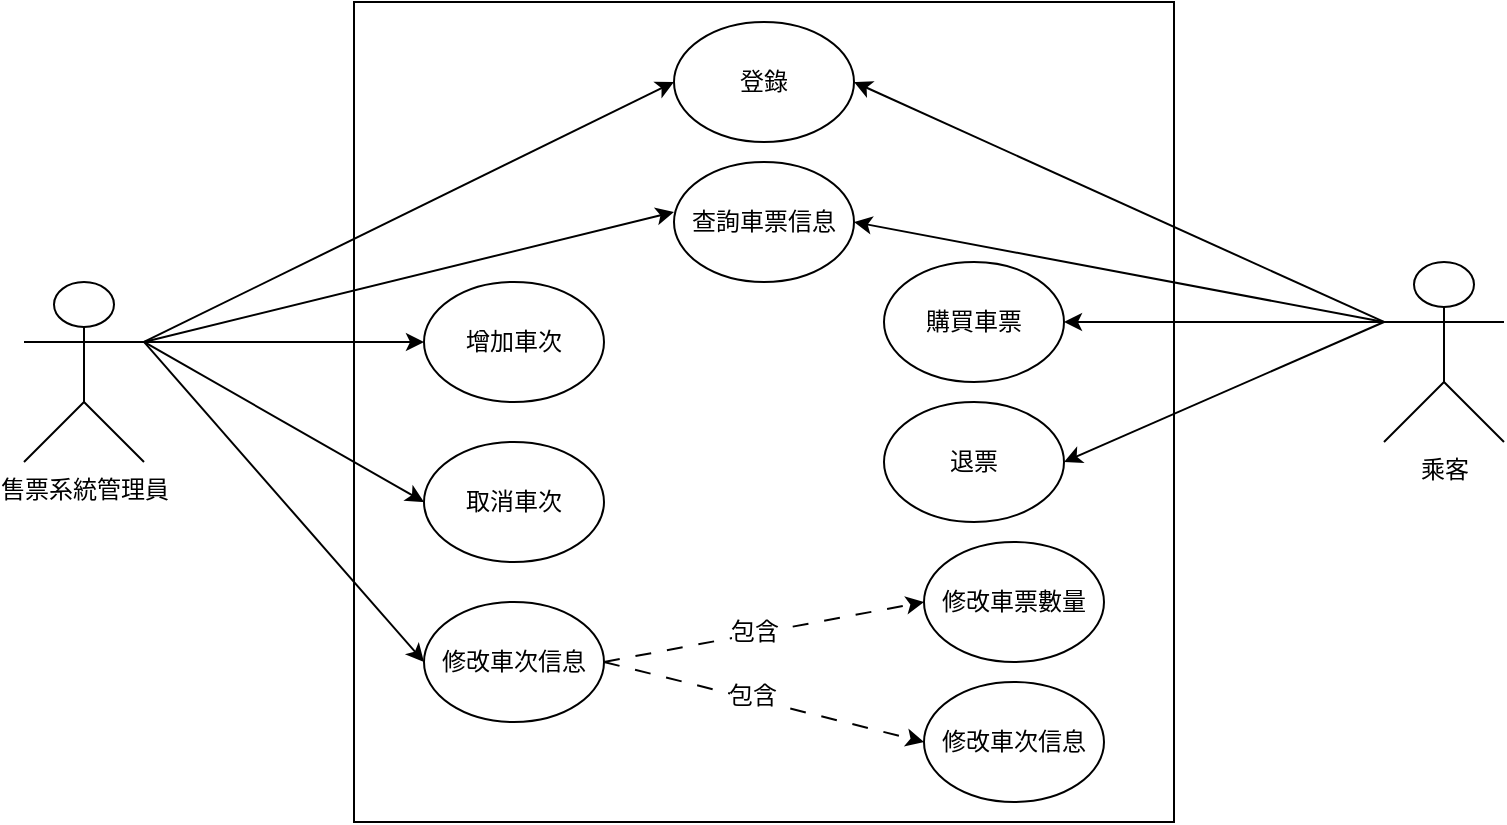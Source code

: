<mxfile version="22.1.16" type="github">
  <diagram name="第 1 页" id="gztn4_UvSU2KrBi2okDy">
    <mxGraphModel dx="1050" dy="522" grid="1" gridSize="10" guides="1" tooltips="1" connect="1" arrows="1" fold="1" page="1" pageScale="1" pageWidth="827" pageHeight="1169" math="0" shadow="0">
      <root>
        <mxCell id="0" />
        <mxCell id="1" parent="0" />
        <mxCell id="P84AbzklIG5w7HBDhzj1-2" value="" style="whiteSpace=wrap;html=1;aspect=fixed;" vertex="1" parent="1">
          <mxGeometry x="215" y="40" width="410" height="410" as="geometry" />
        </mxCell>
        <mxCell id="P84AbzklIG5w7HBDhzj1-3" value="登錄" style="ellipse;whiteSpace=wrap;html=1;" vertex="1" parent="1">
          <mxGeometry x="375" y="50" width="90" height="60" as="geometry" />
        </mxCell>
        <mxCell id="P84AbzklIG5w7HBDhzj1-4" value="查詢車票信息" style="ellipse;whiteSpace=wrap;html=1;" vertex="1" parent="1">
          <mxGeometry x="375" y="120" width="90" height="60" as="geometry" />
        </mxCell>
        <mxCell id="P84AbzklIG5w7HBDhzj1-5" value="取消車次" style="ellipse;whiteSpace=wrap;html=1;" vertex="1" parent="1">
          <mxGeometry x="250" y="260" width="90" height="60" as="geometry" />
        </mxCell>
        <mxCell id="P84AbzklIG5w7HBDhzj1-6" value="修改車次信息" style="ellipse;whiteSpace=wrap;html=1;" vertex="1" parent="1">
          <mxGeometry x="250" y="340" width="90" height="60" as="geometry" />
        </mxCell>
        <mxCell id="P84AbzklIG5w7HBDhzj1-7" value="增加車次" style="ellipse;whiteSpace=wrap;html=1;" vertex="1" parent="1">
          <mxGeometry x="250" y="180" width="90" height="60" as="geometry" />
        </mxCell>
        <mxCell id="P84AbzklIG5w7HBDhzj1-8" value="退票" style="ellipse;whiteSpace=wrap;html=1;" vertex="1" parent="1">
          <mxGeometry x="480" y="240" width="90" height="60" as="geometry" />
        </mxCell>
        <mxCell id="P84AbzklIG5w7HBDhzj1-9" value="修改車票數量" style="ellipse;whiteSpace=wrap;html=1;" vertex="1" parent="1">
          <mxGeometry x="500" y="310" width="90" height="60" as="geometry" />
        </mxCell>
        <mxCell id="P84AbzklIG5w7HBDhzj1-10" value="購買車票" style="ellipse;whiteSpace=wrap;html=1;" vertex="1" parent="1">
          <mxGeometry x="480" y="170" width="90" height="60" as="geometry" />
        </mxCell>
        <mxCell id="P84AbzklIG5w7HBDhzj1-11" value="修改車次信息" style="ellipse;whiteSpace=wrap;html=1;" vertex="1" parent="1">
          <mxGeometry x="500" y="380" width="90" height="60" as="geometry" />
        </mxCell>
        <mxCell id="P84AbzklIG5w7HBDhzj1-16" style="edgeStyle=orthogonalEdgeStyle;rounded=0;orthogonalLoop=1;jettySize=auto;html=1;exitX=1;exitY=0.333;exitDx=0;exitDy=0;exitPerimeter=0;entryX=0;entryY=0.5;entryDx=0;entryDy=0;" edge="1" parent="1" source="P84AbzklIG5w7HBDhzj1-12" target="P84AbzklIG5w7HBDhzj1-7">
          <mxGeometry relative="1" as="geometry" />
        </mxCell>
        <mxCell id="P84AbzklIG5w7HBDhzj1-12" value="售票系統管理員" style="shape=umlActor;verticalLabelPosition=bottom;verticalAlign=top;html=1;outlineConnect=0;" vertex="1" parent="1">
          <mxGeometry x="50" y="180" width="60" height="90" as="geometry" />
        </mxCell>
        <mxCell id="P84AbzklIG5w7HBDhzj1-18" style="edgeStyle=orthogonalEdgeStyle;rounded=0;orthogonalLoop=1;jettySize=auto;html=1;exitX=0;exitY=0.333;exitDx=0;exitDy=0;exitPerimeter=0;entryX=1;entryY=0.5;entryDx=0;entryDy=0;" edge="1" parent="1" source="P84AbzklIG5w7HBDhzj1-17" target="P84AbzklIG5w7HBDhzj1-10">
          <mxGeometry relative="1" as="geometry" />
        </mxCell>
        <mxCell id="P84AbzklIG5w7HBDhzj1-17" value="乘客" style="shape=umlActor;verticalLabelPosition=bottom;verticalAlign=top;html=1;outlineConnect=0;" vertex="1" parent="1">
          <mxGeometry x="730" y="170" width="60" height="90" as="geometry" />
        </mxCell>
        <mxCell id="P84AbzklIG5w7HBDhzj1-19" value="" style="endArrow=classic;html=1;rounded=0;exitX=0;exitY=0.333;exitDx=0;exitDy=0;exitPerimeter=0;" edge="1" parent="1" source="P84AbzklIG5w7HBDhzj1-17">
          <mxGeometry width="50" height="50" relative="1" as="geometry">
            <mxPoint x="720" y="200" as="sourcePoint" />
            <mxPoint x="465" y="80" as="targetPoint" />
          </mxGeometry>
        </mxCell>
        <mxCell id="P84AbzklIG5w7HBDhzj1-20" value="" style="endArrow=classic;html=1;rounded=0;entryX=1;entryY=0.5;entryDx=0;entryDy=0;" edge="1" parent="1" target="P84AbzklIG5w7HBDhzj1-8">
          <mxGeometry width="50" height="50" relative="1" as="geometry">
            <mxPoint x="730" y="200" as="sourcePoint" />
            <mxPoint x="660" y="290" as="targetPoint" />
          </mxGeometry>
        </mxCell>
        <mxCell id="P84AbzklIG5w7HBDhzj1-21" value="" style="endArrow=classic;html=1;rounded=0;entryX=1;entryY=0.5;entryDx=0;entryDy=0;" edge="1" parent="1" target="P84AbzklIG5w7HBDhzj1-4">
          <mxGeometry width="50" height="50" relative="1" as="geometry">
            <mxPoint x="730" y="200" as="sourcePoint" />
            <mxPoint x="590" y="120" as="targetPoint" />
          </mxGeometry>
        </mxCell>
        <mxCell id="P84AbzklIG5w7HBDhzj1-24" value="" style="endArrow=classic;html=1;rounded=0;exitX=1;exitY=0.333;exitDx=0;exitDy=0;exitPerimeter=0;" edge="1" parent="1" source="P84AbzklIG5w7HBDhzj1-12">
          <mxGeometry width="50" height="50" relative="1" as="geometry">
            <mxPoint x="225" y="150" as="sourcePoint" />
            <mxPoint x="375" y="80" as="targetPoint" />
          </mxGeometry>
        </mxCell>
        <mxCell id="P84AbzklIG5w7HBDhzj1-25" value="" style="endArrow=classic;html=1;rounded=0;exitX=1;exitY=0.333;exitDx=0;exitDy=0;exitPerimeter=0;" edge="1" parent="1" source="P84AbzklIG5w7HBDhzj1-12">
          <mxGeometry width="50" height="50" relative="1" as="geometry">
            <mxPoint x="110" y="275" as="sourcePoint" />
            <mxPoint x="375" y="145" as="targetPoint" />
          </mxGeometry>
        </mxCell>
        <mxCell id="P84AbzklIG5w7HBDhzj1-26" value="" style="endArrow=classic;html=1;rounded=0;exitX=1;exitY=0.333;exitDx=0;exitDy=0;exitPerimeter=0;entryX=0;entryY=0.5;entryDx=0;entryDy=0;" edge="1" parent="1" source="P84AbzklIG5w7HBDhzj1-12" target="P84AbzklIG5w7HBDhzj1-5">
          <mxGeometry width="50" height="50" relative="1" as="geometry">
            <mxPoint x="110" y="207.5" as="sourcePoint" />
            <mxPoint x="310" y="282.5" as="targetPoint" />
          </mxGeometry>
        </mxCell>
        <mxCell id="P84AbzklIG5w7HBDhzj1-27" value="" style="endArrow=classic;html=1;rounded=0;exitX=1;exitY=0.333;exitDx=0;exitDy=0;exitPerimeter=0;entryX=0;entryY=0.5;entryDx=0;entryDy=0;" edge="1" parent="1" source="P84AbzklIG5w7HBDhzj1-12" target="P84AbzklIG5w7HBDhzj1-6">
          <mxGeometry width="50" height="50" relative="1" as="geometry">
            <mxPoint x="100" y="230" as="sourcePoint" />
            <mxPoint x="240" y="312.5" as="targetPoint" />
          </mxGeometry>
        </mxCell>
        <mxCell id="P84AbzklIG5w7HBDhzj1-28" value="" style="endArrow=classic;html=1;rounded=0;exitX=1;exitY=0.5;exitDx=0;exitDy=0;entryX=0;entryY=0.5;entryDx=0;entryDy=0;dashed=1;dashPattern=8 8;" edge="1" parent="1" source="P84AbzklIG5w7HBDhzj1-6" target="P84AbzklIG5w7HBDhzj1-9">
          <mxGeometry width="50" height="50" relative="1" as="geometry">
            <mxPoint x="490" y="310" as="sourcePoint" />
            <mxPoint x="540" y="260" as="targetPoint" />
          </mxGeometry>
        </mxCell>
        <mxCell id="P84AbzklIG5w7HBDhzj1-29" value="&lt;font style=&quot;font-size: 12px;&quot;&gt;包含&lt;/font&gt;" style="edgeLabel;html=1;align=center;verticalAlign=middle;resizable=0;points=[];" vertex="1" connectable="0" parent="P84AbzklIG5w7HBDhzj1-28">
          <mxGeometry x="-0.086" y="2" relative="1" as="geometry">
            <mxPoint x="2" as="offset" />
          </mxGeometry>
        </mxCell>
        <mxCell id="P84AbzklIG5w7HBDhzj1-31" value="" style="endArrow=classic;html=1;rounded=0;exitX=1;exitY=0.5;exitDx=0;exitDy=0;entryX=0;entryY=0.5;entryDx=0;entryDy=0;dashed=1;dashPattern=8 8;" edge="1" parent="1" source="P84AbzklIG5w7HBDhzj1-6" target="P84AbzklIG5w7HBDhzj1-11">
          <mxGeometry width="50" height="50" relative="1" as="geometry">
            <mxPoint x="350" y="380" as="sourcePoint" />
            <mxPoint x="510" y="350" as="targetPoint" />
          </mxGeometry>
        </mxCell>
        <mxCell id="P84AbzklIG5w7HBDhzj1-32" value="&lt;font style=&quot;font-size: 12px;&quot;&gt;包含&lt;/font&gt;" style="edgeLabel;html=1;align=center;verticalAlign=middle;resizable=0;points=[];" vertex="1" connectable="0" parent="P84AbzklIG5w7HBDhzj1-31">
          <mxGeometry x="-0.086" y="2" relative="1" as="geometry">
            <mxPoint as="offset" />
          </mxGeometry>
        </mxCell>
      </root>
    </mxGraphModel>
  </diagram>
</mxfile>
